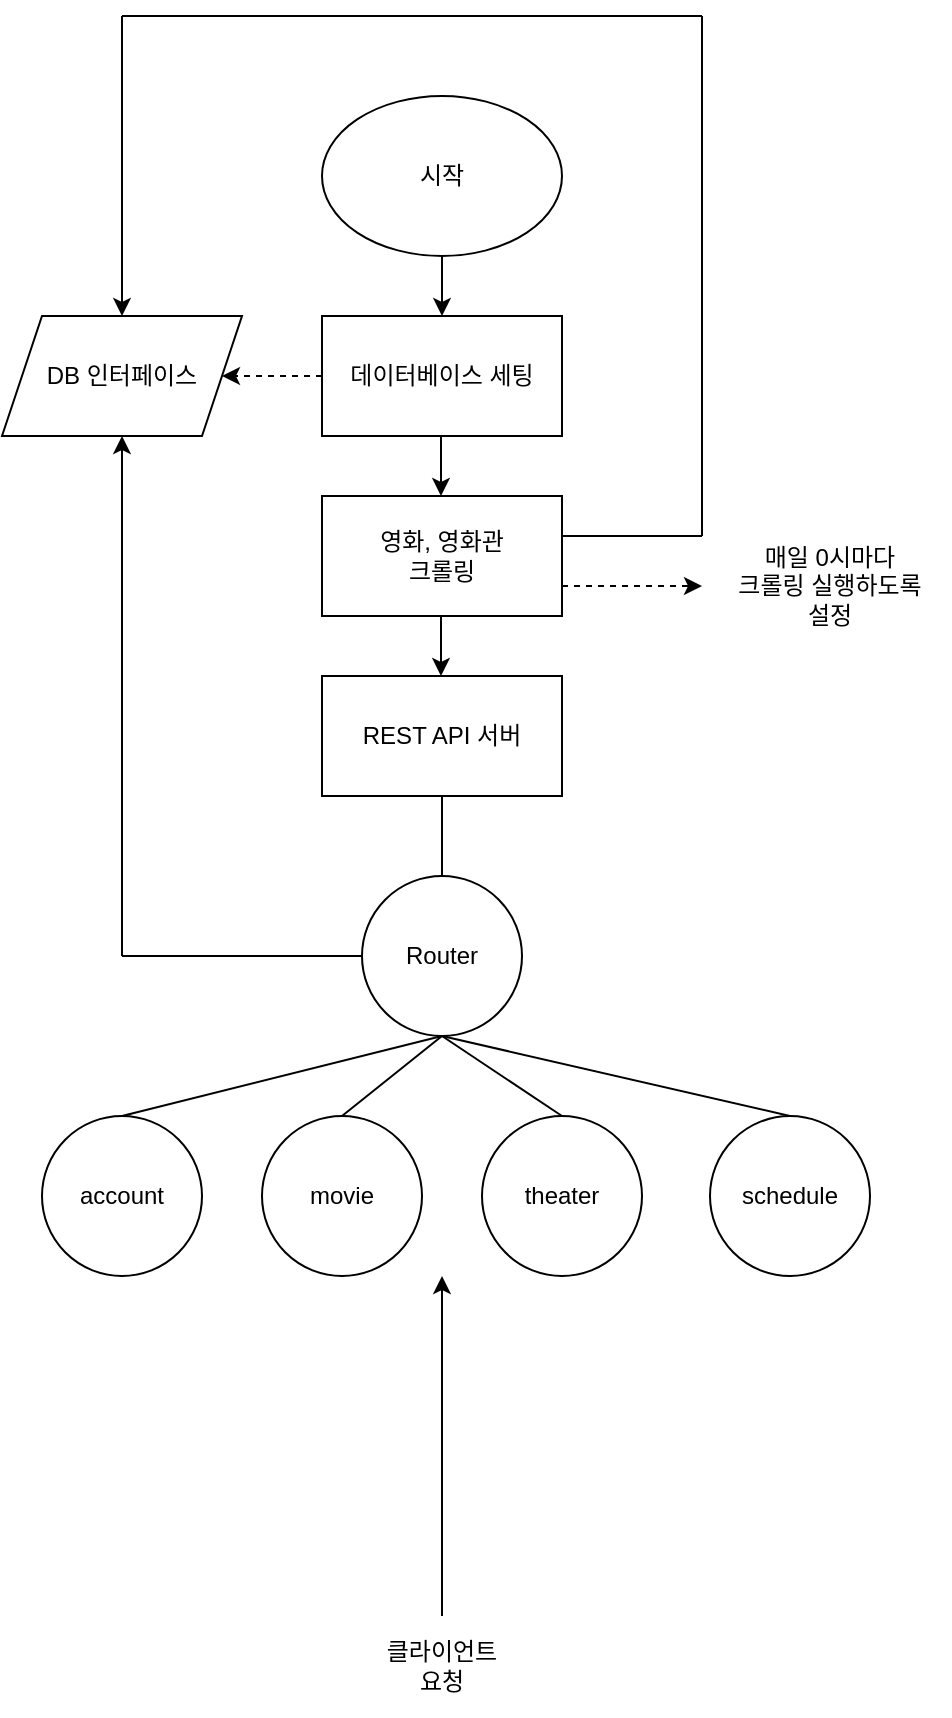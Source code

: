 <mxfile version="21.3.8" type="github">
  <diagram name="페이지-1" id="XE8GRtQyGWEiDgk5TB4o">
    <mxGraphModel dx="555" dy="858" grid="1" gridSize="10" guides="1" tooltips="1" connect="1" arrows="1" fold="1" page="1" pageScale="1" pageWidth="827" pageHeight="1169" math="0" shadow="0">
      <root>
        <mxCell id="0" />
        <mxCell id="1" parent="0" />
        <mxCell id="ex_fNy3nUxt71ZxMgFoR-1" value="시작" style="ellipse;whiteSpace=wrap;html=1;" vertex="1" parent="1">
          <mxGeometry x="320" y="170" width="120" height="80" as="geometry" />
        </mxCell>
        <mxCell id="ex_fNy3nUxt71ZxMgFoR-2" value="" style="endArrow=classic;html=1;rounded=0;exitX=0.5;exitY=1;exitDx=0;exitDy=0;" edge="1" parent="1" source="ex_fNy3nUxt71ZxMgFoR-1" target="ex_fNy3nUxt71ZxMgFoR-3">
          <mxGeometry width="50" height="50" relative="1" as="geometry">
            <mxPoint x="420" y="320" as="sourcePoint" />
            <mxPoint x="380" y="300" as="targetPoint" />
          </mxGeometry>
        </mxCell>
        <mxCell id="ex_fNy3nUxt71ZxMgFoR-3" value="데이터베이스 세팅" style="rounded=0;whiteSpace=wrap;html=1;" vertex="1" parent="1">
          <mxGeometry x="320" y="280" width="120" height="60" as="geometry" />
        </mxCell>
        <mxCell id="ex_fNy3nUxt71ZxMgFoR-4" value="영화, 영화관&lt;br&gt;크롤링" style="rounded=0;whiteSpace=wrap;html=1;" vertex="1" parent="1">
          <mxGeometry x="320" y="370" width="120" height="60" as="geometry" />
        </mxCell>
        <mxCell id="ex_fNy3nUxt71ZxMgFoR-5" value="" style="endArrow=classic;html=1;rounded=0;exitX=0.5;exitY=1;exitDx=0;exitDy=0;" edge="1" parent="1">
          <mxGeometry width="50" height="50" relative="1" as="geometry">
            <mxPoint x="379.5" y="340" as="sourcePoint" />
            <mxPoint x="379.5" y="370" as="targetPoint" />
          </mxGeometry>
        </mxCell>
        <mxCell id="ex_fNy3nUxt71ZxMgFoR-6" value="" style="endArrow=classic;html=1;rounded=0;exitX=1;exitY=0.5;exitDx=0;exitDy=0;dashed=1;" edge="1" parent="1">
          <mxGeometry width="50" height="50" relative="1" as="geometry">
            <mxPoint x="440" y="415" as="sourcePoint" />
            <mxPoint x="510" y="415" as="targetPoint" />
          </mxGeometry>
        </mxCell>
        <mxCell id="ex_fNy3nUxt71ZxMgFoR-7" value="" style="endArrow=classic;html=1;rounded=0;exitX=0;exitY=0.5;exitDx=0;exitDy=0;dashed=1;" edge="1" parent="1" source="ex_fNy3nUxt71ZxMgFoR-3">
          <mxGeometry width="50" height="50" relative="1" as="geometry">
            <mxPoint x="380" y="480" as="sourcePoint" />
            <mxPoint x="270" y="310" as="targetPoint" />
          </mxGeometry>
        </mxCell>
        <mxCell id="ex_fNy3nUxt71ZxMgFoR-10" value="" style="endArrow=classic;html=1;rounded=0;exitX=0.5;exitY=1;exitDx=0;exitDy=0;" edge="1" parent="1">
          <mxGeometry width="50" height="50" relative="1" as="geometry">
            <mxPoint x="379.5" y="430" as="sourcePoint" />
            <mxPoint x="379.5" y="460" as="targetPoint" />
          </mxGeometry>
        </mxCell>
        <mxCell id="ex_fNy3nUxt71ZxMgFoR-11" value="REST API 서버" style="rounded=0;whiteSpace=wrap;html=1;" vertex="1" parent="1">
          <mxGeometry x="320" y="460" width="120" height="60" as="geometry" />
        </mxCell>
        <mxCell id="ex_fNy3nUxt71ZxMgFoR-14" value="DB 인터페이스" style="shape=parallelogram;perimeter=parallelogramPerimeter;whiteSpace=wrap;html=1;fixedSize=1;" vertex="1" parent="1">
          <mxGeometry x="160" y="280" width="120" height="60" as="geometry" />
        </mxCell>
        <mxCell id="ex_fNy3nUxt71ZxMgFoR-16" value="매일 0시마다&lt;br style=&quot;border-color: var(--border-color);&quot;&gt;크롤링 실행하도록&lt;br style=&quot;border-color: var(--border-color);&quot;&gt;설정" style="text;html=1;strokeColor=none;fillColor=none;align=center;verticalAlign=middle;whiteSpace=wrap;rounded=0;" vertex="1" parent="1">
          <mxGeometry x="514" y="400" width="120" height="30" as="geometry" />
        </mxCell>
        <mxCell id="ex_fNy3nUxt71ZxMgFoR-17" value="Router" style="ellipse;whiteSpace=wrap;html=1;aspect=fixed;" vertex="1" parent="1">
          <mxGeometry x="340" y="560" width="80" height="80" as="geometry" />
        </mxCell>
        <mxCell id="ex_fNy3nUxt71ZxMgFoR-19" value="movie" style="ellipse;whiteSpace=wrap;html=1;aspect=fixed;" vertex="1" parent="1">
          <mxGeometry x="290" y="680" width="80" height="80" as="geometry" />
        </mxCell>
        <mxCell id="ex_fNy3nUxt71ZxMgFoR-20" value="schedule" style="ellipse;whiteSpace=wrap;html=1;aspect=fixed;" vertex="1" parent="1">
          <mxGeometry x="514" y="680" width="80" height="80" as="geometry" />
        </mxCell>
        <mxCell id="ex_fNy3nUxt71ZxMgFoR-21" value="theater" style="ellipse;whiteSpace=wrap;html=1;aspect=fixed;" vertex="1" parent="1">
          <mxGeometry x="400" y="680" width="80" height="80" as="geometry" />
        </mxCell>
        <mxCell id="ex_fNy3nUxt71ZxMgFoR-22" value="account" style="ellipse;whiteSpace=wrap;html=1;aspect=fixed;" vertex="1" parent="1">
          <mxGeometry x="180" y="680" width="80" height="80" as="geometry" />
        </mxCell>
        <mxCell id="ex_fNy3nUxt71ZxMgFoR-24" value="" style="endArrow=none;html=1;rounded=0;" edge="1" parent="1">
          <mxGeometry width="50" height="50" relative="1" as="geometry">
            <mxPoint x="440" y="390" as="sourcePoint" />
            <mxPoint x="510" y="390" as="targetPoint" />
          </mxGeometry>
        </mxCell>
        <mxCell id="ex_fNy3nUxt71ZxMgFoR-25" value="" style="endArrow=none;html=1;rounded=0;" edge="1" parent="1">
          <mxGeometry width="50" height="50" relative="1" as="geometry">
            <mxPoint x="510" y="130" as="sourcePoint" />
            <mxPoint x="510" y="390" as="targetPoint" />
          </mxGeometry>
        </mxCell>
        <mxCell id="ex_fNy3nUxt71ZxMgFoR-26" value="" style="endArrow=none;html=1;rounded=0;" edge="1" parent="1">
          <mxGeometry width="50" height="50" relative="1" as="geometry">
            <mxPoint x="510" y="130" as="sourcePoint" />
            <mxPoint x="220" y="130" as="targetPoint" />
          </mxGeometry>
        </mxCell>
        <mxCell id="ex_fNy3nUxt71ZxMgFoR-27" value="" style="endArrow=classic;html=1;rounded=0;entryX=0.5;entryY=0;entryDx=0;entryDy=0;" edge="1" parent="1" target="ex_fNy3nUxt71ZxMgFoR-14">
          <mxGeometry width="50" height="50" relative="1" as="geometry">
            <mxPoint x="220" y="130" as="sourcePoint" />
            <mxPoint x="310" y="430" as="targetPoint" />
          </mxGeometry>
        </mxCell>
        <mxCell id="ex_fNy3nUxt71ZxMgFoR-28" value="" style="endArrow=none;html=1;rounded=0;entryX=0.5;entryY=0;entryDx=0;entryDy=0;exitX=0.5;exitY=1;exitDx=0;exitDy=0;" edge="1" parent="1" source="ex_fNy3nUxt71ZxMgFoR-11" target="ex_fNy3nUxt71ZxMgFoR-17">
          <mxGeometry width="50" height="50" relative="1" as="geometry">
            <mxPoint x="410" y="430" as="sourcePoint" />
            <mxPoint x="460" y="380" as="targetPoint" />
          </mxGeometry>
        </mxCell>
        <mxCell id="ex_fNy3nUxt71ZxMgFoR-29" value="" style="endArrow=none;html=1;rounded=0;exitX=0.5;exitY=0;exitDx=0;exitDy=0;entryX=0.5;entryY=1;entryDx=0;entryDy=0;" edge="1" parent="1" source="ex_fNy3nUxt71ZxMgFoR-22" target="ex_fNy3nUxt71ZxMgFoR-17">
          <mxGeometry width="50" height="50" relative="1" as="geometry">
            <mxPoint x="410" y="430" as="sourcePoint" />
            <mxPoint x="460" y="380" as="targetPoint" />
          </mxGeometry>
        </mxCell>
        <mxCell id="ex_fNy3nUxt71ZxMgFoR-30" value="" style="endArrow=none;html=1;rounded=0;exitX=0.5;exitY=0;exitDx=0;exitDy=0;entryX=0.5;entryY=1;entryDx=0;entryDy=0;" edge="1" parent="1" source="ex_fNy3nUxt71ZxMgFoR-19" target="ex_fNy3nUxt71ZxMgFoR-17">
          <mxGeometry width="50" height="50" relative="1" as="geometry">
            <mxPoint x="250" y="690" as="sourcePoint" />
            <mxPoint x="390" y="645" as="targetPoint" />
          </mxGeometry>
        </mxCell>
        <mxCell id="ex_fNy3nUxt71ZxMgFoR-31" value="" style="endArrow=none;html=1;rounded=0;exitX=0.5;exitY=1;exitDx=0;exitDy=0;entryX=0.5;entryY=0;entryDx=0;entryDy=0;" edge="1" parent="1" source="ex_fNy3nUxt71ZxMgFoR-17" target="ex_fNy3nUxt71ZxMgFoR-21">
          <mxGeometry width="50" height="50" relative="1" as="geometry">
            <mxPoint x="360" y="690" as="sourcePoint" />
            <mxPoint x="390" y="645" as="targetPoint" />
          </mxGeometry>
        </mxCell>
        <mxCell id="ex_fNy3nUxt71ZxMgFoR-32" value="" style="endArrow=none;html=1;rounded=0;entryX=0.5;entryY=0;entryDx=0;entryDy=0;exitX=0.5;exitY=1;exitDx=0;exitDy=0;" edge="1" parent="1" source="ex_fNy3nUxt71ZxMgFoR-17" target="ex_fNy3nUxt71ZxMgFoR-20">
          <mxGeometry width="50" height="50" relative="1" as="geometry">
            <mxPoint x="390" y="660" as="sourcePoint" />
            <mxPoint x="470" y="690" as="targetPoint" />
          </mxGeometry>
        </mxCell>
        <mxCell id="ex_fNy3nUxt71ZxMgFoR-33" value="" style="endArrow=classic;html=1;rounded=0;" edge="1" parent="1">
          <mxGeometry width="50" height="50" relative="1" as="geometry">
            <mxPoint x="380" y="930" as="sourcePoint" />
            <mxPoint x="380" y="760" as="targetPoint" />
          </mxGeometry>
        </mxCell>
        <mxCell id="ex_fNy3nUxt71ZxMgFoR-34" value="클라이언트&lt;br&gt;요청" style="text;html=1;strokeColor=none;fillColor=none;align=center;verticalAlign=middle;whiteSpace=wrap;rounded=0;" vertex="1" parent="1">
          <mxGeometry x="335" y="930" width="90" height="50" as="geometry" />
        </mxCell>
        <mxCell id="ex_fNy3nUxt71ZxMgFoR-36" value="" style="endArrow=none;html=1;rounded=0;exitX=0;exitY=0.5;exitDx=0;exitDy=0;" edge="1" parent="1" source="ex_fNy3nUxt71ZxMgFoR-17">
          <mxGeometry width="50" height="50" relative="1" as="geometry">
            <mxPoint x="340" y="670" as="sourcePoint" />
            <mxPoint x="220" y="600" as="targetPoint" />
          </mxGeometry>
        </mxCell>
        <mxCell id="ex_fNy3nUxt71ZxMgFoR-37" value="" style="endArrow=classic;html=1;rounded=0;entryX=0.5;entryY=1;entryDx=0;entryDy=0;" edge="1" parent="1" target="ex_fNy3nUxt71ZxMgFoR-14">
          <mxGeometry width="50" height="50" relative="1" as="geometry">
            <mxPoint x="220" y="600" as="sourcePoint" />
            <mxPoint x="390" y="620" as="targetPoint" />
          </mxGeometry>
        </mxCell>
      </root>
    </mxGraphModel>
  </diagram>
</mxfile>
